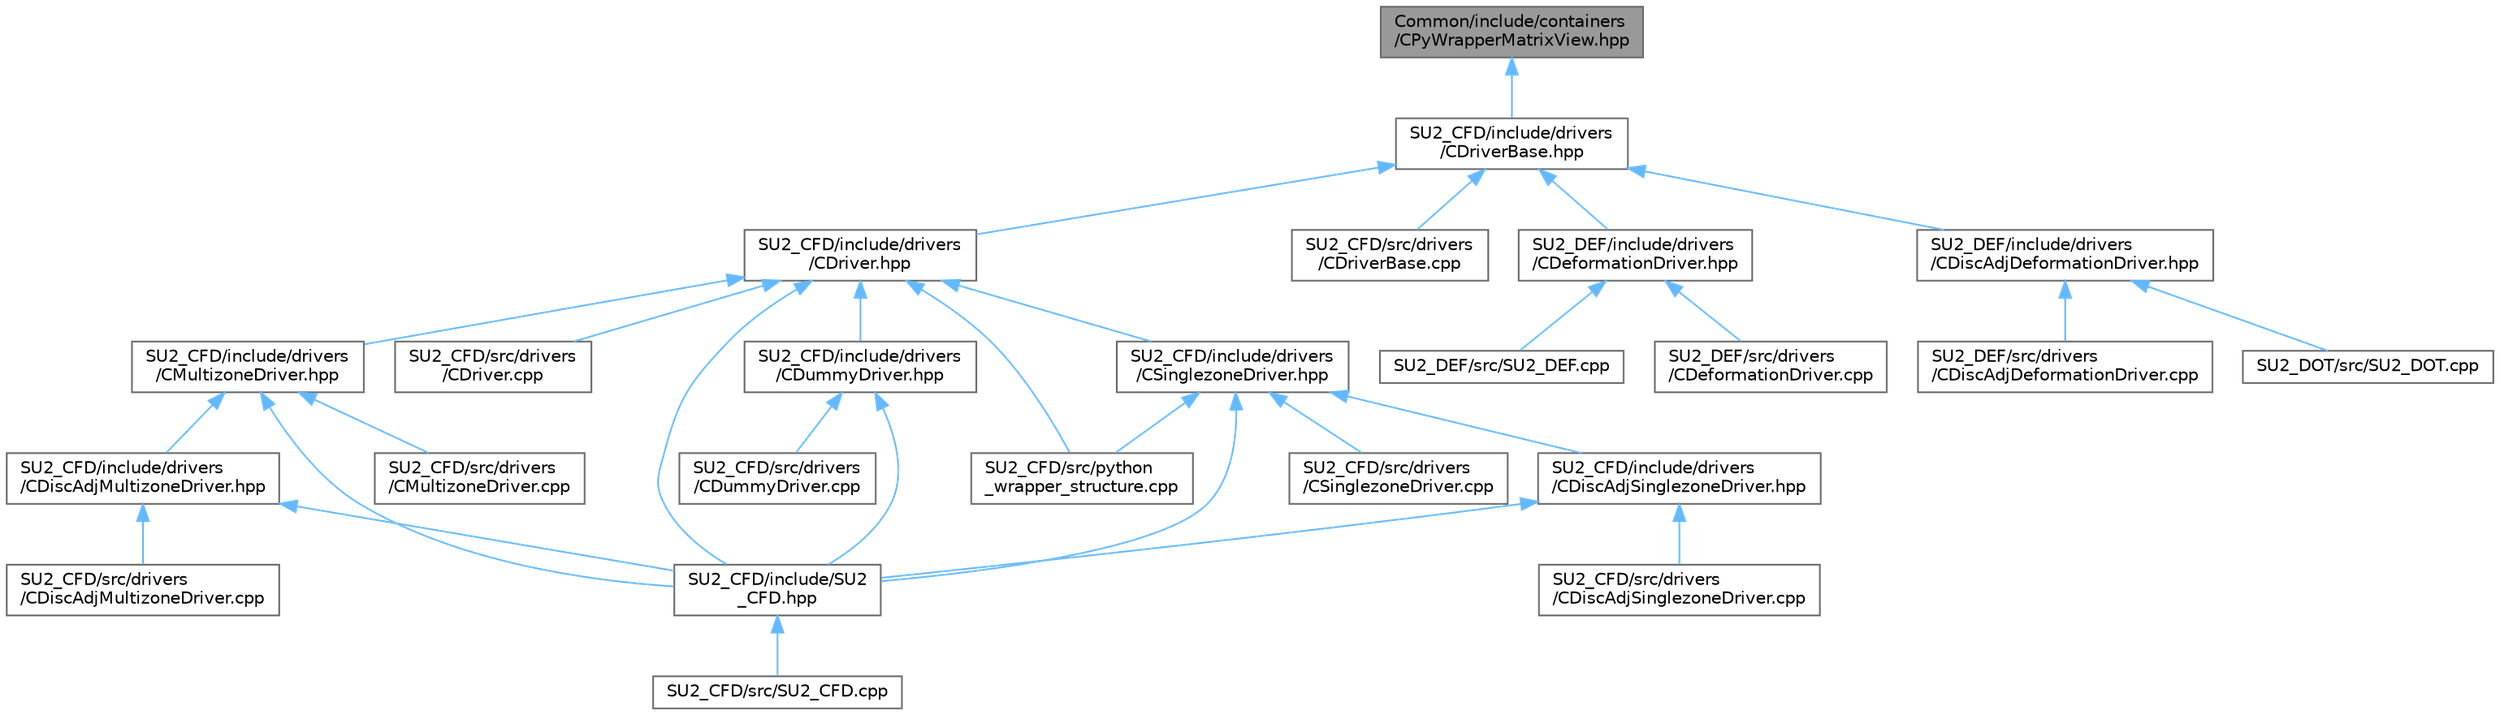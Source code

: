 digraph "Common/include/containers/CPyWrapperMatrixView.hpp"
{
 // LATEX_PDF_SIZE
  bgcolor="transparent";
  edge [fontname=Helvetica,fontsize=10,labelfontname=Helvetica,labelfontsize=10];
  node [fontname=Helvetica,fontsize=10,shape=box,height=0.2,width=0.4];
  Node1 [id="Node000001",label="Common/include/containers\l/CPyWrapperMatrixView.hpp",height=0.2,width=0.4,color="gray40", fillcolor="grey60", style="filled", fontcolor="black",tooltip="Simple matrix views to use with the python wrapper."];
  Node1 -> Node2 [id="edge1_Node000001_Node000002",dir="back",color="steelblue1",style="solid",tooltip=" "];
  Node2 [id="Node000002",label="SU2_CFD/include/drivers\l/CDriverBase.hpp",height=0.2,width=0.4,color="grey40", fillcolor="white", style="filled",URL="$CDriverBase_8hpp.html",tooltip="Base class for all drivers."];
  Node2 -> Node3 [id="edge2_Node000002_Node000003",dir="back",color="steelblue1",style="solid",tooltip=" "];
  Node3 [id="Node000003",label="SU2_CFD/include/drivers\l/CDriver.hpp",height=0.2,width=0.4,color="grey40", fillcolor="white", style="filled",URL="$CDriver_8hpp.html",tooltip="Headers of the main subroutines for driving single or multi-zone problems. The subroutines and functi..."];
  Node3 -> Node4 [id="edge3_Node000003_Node000004",dir="back",color="steelblue1",style="solid",tooltip=" "];
  Node4 [id="Node000004",label="SU2_CFD/include/SU2\l_CFD.hpp",height=0.2,width=0.4,color="grey40", fillcolor="white", style="filled",URL="$SU2__CFD_8hpp.html",tooltip="Headers of the main subroutines of the code SU2_CFD. The subroutines and functions are in the SU2_CFD..."];
  Node4 -> Node5 [id="edge4_Node000004_Node000005",dir="back",color="steelblue1",style="solid",tooltip=" "];
  Node5 [id="Node000005",label="SU2_CFD/src/SU2_CFD.cpp",height=0.2,width=0.4,color="grey40", fillcolor="white", style="filled",URL="$SU2__CFD_8cpp.html",tooltip="Main file of the SU2 Computational Fluid Dynamics code."];
  Node3 -> Node6 [id="edge5_Node000003_Node000006",dir="back",color="steelblue1",style="solid",tooltip=" "];
  Node6 [id="Node000006",label="SU2_CFD/include/drivers\l/CDummyDriver.hpp",height=0.2,width=0.4,color="grey40", fillcolor="white", style="filled",URL="$CDummyDriver_8hpp.html",tooltip="Headers of the main subroutines for driving single or multi-zone problems. The subroutines and functi..."];
  Node6 -> Node4 [id="edge6_Node000006_Node000004",dir="back",color="steelblue1",style="solid",tooltip=" "];
  Node6 -> Node7 [id="edge7_Node000006_Node000007",dir="back",color="steelblue1",style="solid",tooltip=" "];
  Node7 [id="Node000007",label="SU2_CFD/src/drivers\l/CDummyDriver.cpp",height=0.2,width=0.4,color="grey40", fillcolor="white", style="filled",URL="$CDummyDriver_8cpp.html",tooltip="Dummy driver class for running the preprocessing without geometry preprocessing."];
  Node3 -> Node8 [id="edge8_Node000003_Node000008",dir="back",color="steelblue1",style="solid",tooltip=" "];
  Node8 [id="Node000008",label="SU2_CFD/include/drivers\l/CMultizoneDriver.hpp",height=0.2,width=0.4,color="grey40", fillcolor="white", style="filled",URL="$CMultizoneDriver_8hpp.html",tooltip="Headers of the main subroutines for driving single or multi-zone problems. The subroutines and functi..."];
  Node8 -> Node4 [id="edge9_Node000008_Node000004",dir="back",color="steelblue1",style="solid",tooltip=" "];
  Node8 -> Node9 [id="edge10_Node000008_Node000009",dir="back",color="steelblue1",style="solid",tooltip=" "];
  Node9 [id="Node000009",label="SU2_CFD/include/drivers\l/CDiscAdjMultizoneDriver.hpp",height=0.2,width=0.4,color="grey40", fillcolor="white", style="filled",URL="$CDiscAdjMultizoneDriver_8hpp.html",tooltip=" "];
  Node9 -> Node4 [id="edge11_Node000009_Node000004",dir="back",color="steelblue1",style="solid",tooltip=" "];
  Node9 -> Node10 [id="edge12_Node000009_Node000010",dir="back",color="steelblue1",style="solid",tooltip=" "];
  Node10 [id="Node000010",label="SU2_CFD/src/drivers\l/CDiscAdjMultizoneDriver.cpp",height=0.2,width=0.4,color="grey40", fillcolor="white", style="filled",URL="$CDiscAdjMultizoneDriver_8cpp.html",tooltip="The main subroutines for driving adjoint multi-zone problems."];
  Node8 -> Node11 [id="edge13_Node000008_Node000011",dir="back",color="steelblue1",style="solid",tooltip=" "];
  Node11 [id="Node000011",label="SU2_CFD/src/drivers\l/CMultizoneDriver.cpp",height=0.2,width=0.4,color="grey40", fillcolor="white", style="filled",URL="$CMultizoneDriver_8cpp.html",tooltip=" "];
  Node3 -> Node12 [id="edge14_Node000003_Node000012",dir="back",color="steelblue1",style="solid",tooltip=" "];
  Node12 [id="Node000012",label="SU2_CFD/include/drivers\l/CSinglezoneDriver.hpp",height=0.2,width=0.4,color="grey40", fillcolor="white", style="filled",URL="$CSinglezoneDriver_8hpp.html",tooltip="Headers of the main subroutines for driving single or multi-zone problems. The subroutines and functi..."];
  Node12 -> Node4 [id="edge15_Node000012_Node000004",dir="back",color="steelblue1",style="solid",tooltip=" "];
  Node12 -> Node13 [id="edge16_Node000012_Node000013",dir="back",color="steelblue1",style="solid",tooltip=" "];
  Node13 [id="Node000013",label="SU2_CFD/include/drivers\l/CDiscAdjSinglezoneDriver.hpp",height=0.2,width=0.4,color="grey40", fillcolor="white", style="filled",URL="$CDiscAdjSinglezoneDriver_8hpp.html",tooltip="Headers of the main subroutines for driving single or multi-zone problems. The subroutines and functi..."];
  Node13 -> Node4 [id="edge17_Node000013_Node000004",dir="back",color="steelblue1",style="solid",tooltip=" "];
  Node13 -> Node14 [id="edge18_Node000013_Node000014",dir="back",color="steelblue1",style="solid",tooltip=" "];
  Node14 [id="Node000014",label="SU2_CFD/src/drivers\l/CDiscAdjSinglezoneDriver.cpp",height=0.2,width=0.4,color="grey40", fillcolor="white", style="filled",URL="$CDiscAdjSinglezoneDriver_8cpp.html",tooltip=" "];
  Node12 -> Node15 [id="edge19_Node000012_Node000015",dir="back",color="steelblue1",style="solid",tooltip=" "];
  Node15 [id="Node000015",label="SU2_CFD/src/drivers\l/CSinglezoneDriver.cpp",height=0.2,width=0.4,color="grey40", fillcolor="white", style="filled",URL="$CSinglezoneDriver_8cpp.html",tooltip=" "];
  Node12 -> Node16 [id="edge20_Node000012_Node000016",dir="back",color="steelblue1",style="solid",tooltip=" "];
  Node16 [id="Node000016",label="SU2_CFD/src/python\l_wrapper_structure.cpp",height=0.2,width=0.4,color="grey40", fillcolor="white", style="filled",URL="$python__wrapper__structure_8cpp.html",tooltip="Driver subroutines that are used by the Python wrapper. Those routines are usually called from an ext..."];
  Node3 -> Node17 [id="edge21_Node000003_Node000017",dir="back",color="steelblue1",style="solid",tooltip=" "];
  Node17 [id="Node000017",label="SU2_CFD/src/drivers\l/CDriver.cpp",height=0.2,width=0.4,color="grey40", fillcolor="white", style="filled",URL="$CDriver_8cpp.html",tooltip="The main subroutines for driving single or multi-zone problems."];
  Node3 -> Node16 [id="edge22_Node000003_Node000016",dir="back",color="steelblue1",style="solid",tooltip=" "];
  Node2 -> Node18 [id="edge23_Node000002_Node000018",dir="back",color="steelblue1",style="solid",tooltip=" "];
  Node18 [id="Node000018",label="SU2_CFD/src/drivers\l/CDriverBase.cpp",height=0.2,width=0.4,color="grey40", fillcolor="white", style="filled",URL="$CDriverBase_8cpp.html",tooltip=" "];
  Node2 -> Node19 [id="edge24_Node000002_Node000019",dir="back",color="steelblue1",style="solid",tooltip=" "];
  Node19 [id="Node000019",label="SU2_DEF/include/drivers\l/CDeformationDriver.hpp",height=0.2,width=0.4,color="grey40", fillcolor="white", style="filled",URL="$CDeformationDriver_8hpp.html",tooltip="Headers of the main subroutines for driving the mesh deformation."];
  Node19 -> Node20 [id="edge25_Node000019_Node000020",dir="back",color="steelblue1",style="solid",tooltip=" "];
  Node20 [id="Node000020",label="SU2_DEF/src/SU2_DEF.cpp",height=0.2,width=0.4,color="grey40", fillcolor="white", style="filled",URL="$SU2__DEF_8cpp.html",tooltip="Main file of Mesh Deformation Code (SU2_DEF)."];
  Node19 -> Node21 [id="edge26_Node000019_Node000021",dir="back",color="steelblue1",style="solid",tooltip=" "];
  Node21 [id="Node000021",label="SU2_DEF/src/drivers\l/CDeformationDriver.cpp",height=0.2,width=0.4,color="grey40", fillcolor="white", style="filled",URL="$CDeformationDriver_8cpp.html",tooltip="Main subroutines for driving the mesh deformation."];
  Node2 -> Node22 [id="edge27_Node000002_Node000022",dir="back",color="steelblue1",style="solid",tooltip=" "];
  Node22 [id="Node000022",label="SU2_DEF/include/drivers\l/CDiscAdjDeformationDriver.hpp",height=0.2,width=0.4,color="grey40", fillcolor="white", style="filled",URL="$CDiscAdjDeformationDriver_8hpp.html",tooltip="Headers of the main subroutines for driving the projection of sensitivities."];
  Node22 -> Node23 [id="edge28_Node000022_Node000023",dir="back",color="steelblue1",style="solid",tooltip=" "];
  Node23 [id="Node000023",label="SU2_DEF/src/drivers\l/CDiscAdjDeformationDriver.cpp",height=0.2,width=0.4,color="grey40", fillcolor="white", style="filled",URL="$CDiscAdjDeformationDriver_8cpp.html",tooltip="Main subroutines for driving the projection of sensitivities."];
  Node22 -> Node24 [id="edge29_Node000022_Node000024",dir="back",color="steelblue1",style="solid",tooltip=" "];
  Node24 [id="Node000024",label="SU2_DOT/src/SU2_DOT.cpp",height=0.2,width=0.4,color="grey40", fillcolor="white", style="filled",URL="$SU2__DOT_8cpp.html",tooltip="Main file of the Gradient Projection Code (SU2_DOT)."];
}
